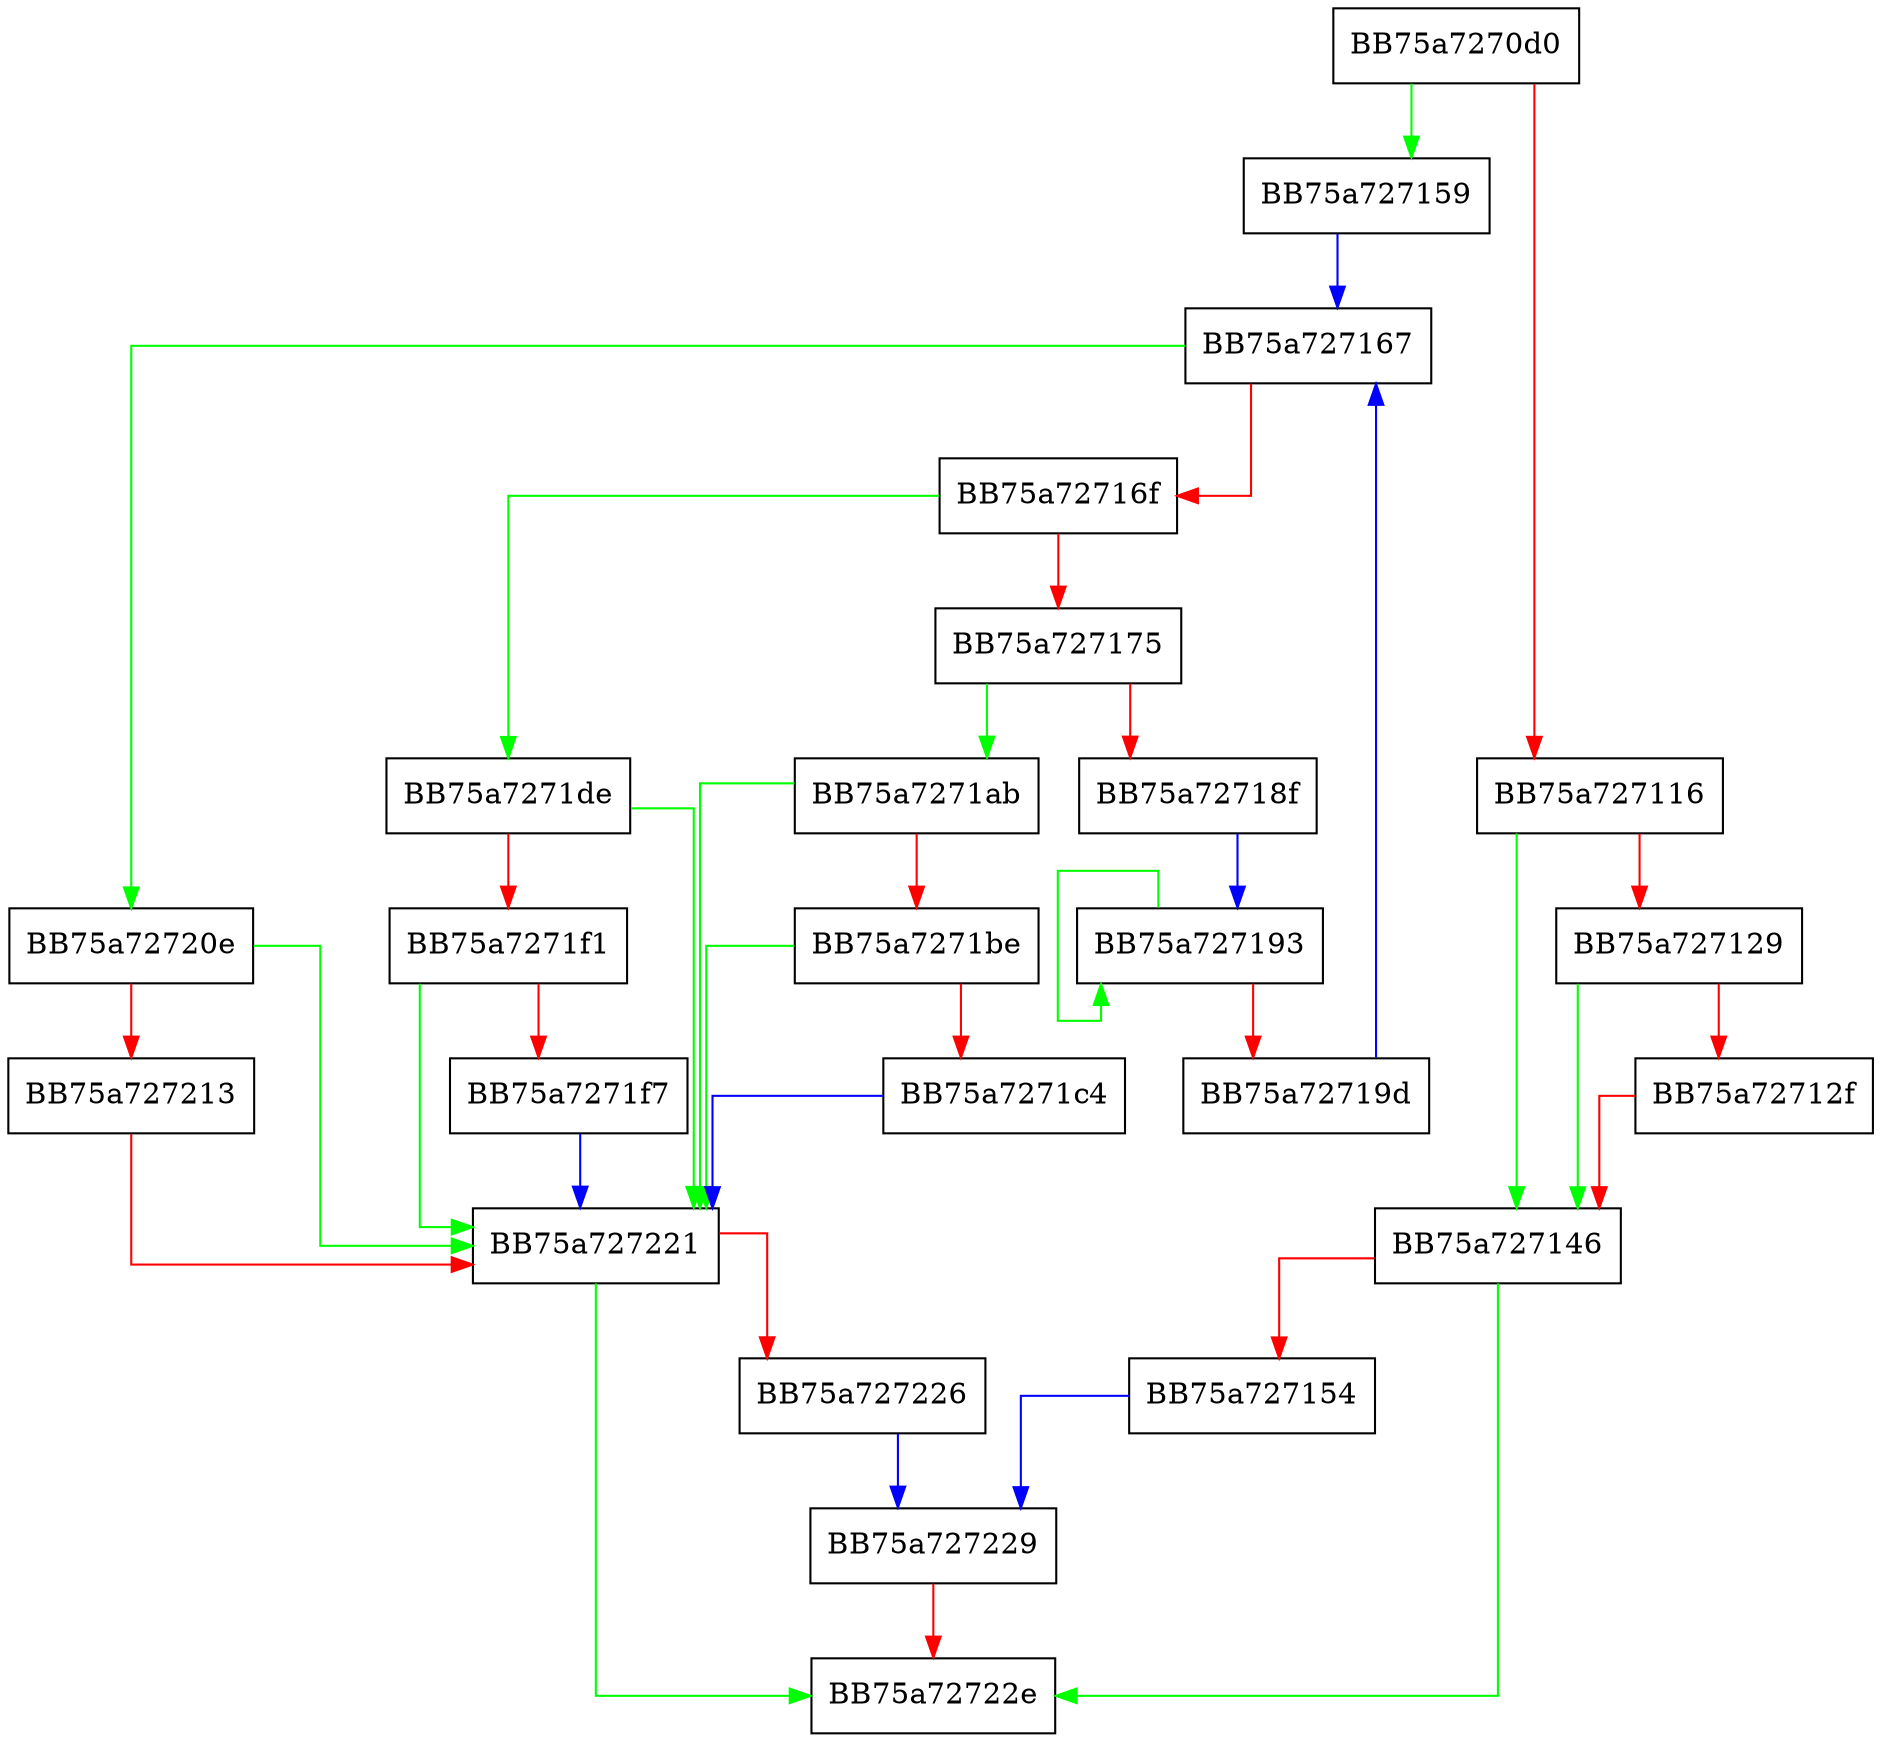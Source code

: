 digraph AddDwordExclusions {
  node [shape="box"];
  graph [splines=ortho];
  BB75a7270d0 -> BB75a727159 [color="green"];
  BB75a7270d0 -> BB75a727116 [color="red"];
  BB75a727116 -> BB75a727146 [color="green"];
  BB75a727116 -> BB75a727129 [color="red"];
  BB75a727129 -> BB75a727146 [color="green"];
  BB75a727129 -> BB75a72712f [color="red"];
  BB75a72712f -> BB75a727146 [color="red"];
  BB75a727146 -> BB75a72722e [color="green"];
  BB75a727146 -> BB75a727154 [color="red"];
  BB75a727154 -> BB75a727229 [color="blue"];
  BB75a727159 -> BB75a727167 [color="blue"];
  BB75a727167 -> BB75a72720e [color="green"];
  BB75a727167 -> BB75a72716f [color="red"];
  BB75a72716f -> BB75a7271de [color="green"];
  BB75a72716f -> BB75a727175 [color="red"];
  BB75a727175 -> BB75a7271ab [color="green"];
  BB75a727175 -> BB75a72718f [color="red"];
  BB75a72718f -> BB75a727193 [color="blue"];
  BB75a727193 -> BB75a727193 [color="green"];
  BB75a727193 -> BB75a72719d [color="red"];
  BB75a72719d -> BB75a727167 [color="blue"];
  BB75a7271ab -> BB75a727221 [color="green"];
  BB75a7271ab -> BB75a7271be [color="red"];
  BB75a7271be -> BB75a727221 [color="green"];
  BB75a7271be -> BB75a7271c4 [color="red"];
  BB75a7271c4 -> BB75a727221 [color="blue"];
  BB75a7271de -> BB75a727221 [color="green"];
  BB75a7271de -> BB75a7271f1 [color="red"];
  BB75a7271f1 -> BB75a727221 [color="green"];
  BB75a7271f1 -> BB75a7271f7 [color="red"];
  BB75a7271f7 -> BB75a727221 [color="blue"];
  BB75a72720e -> BB75a727221 [color="green"];
  BB75a72720e -> BB75a727213 [color="red"];
  BB75a727213 -> BB75a727221 [color="red"];
  BB75a727221 -> BB75a72722e [color="green"];
  BB75a727221 -> BB75a727226 [color="red"];
  BB75a727226 -> BB75a727229 [color="blue"];
  BB75a727229 -> BB75a72722e [color="red"];
}